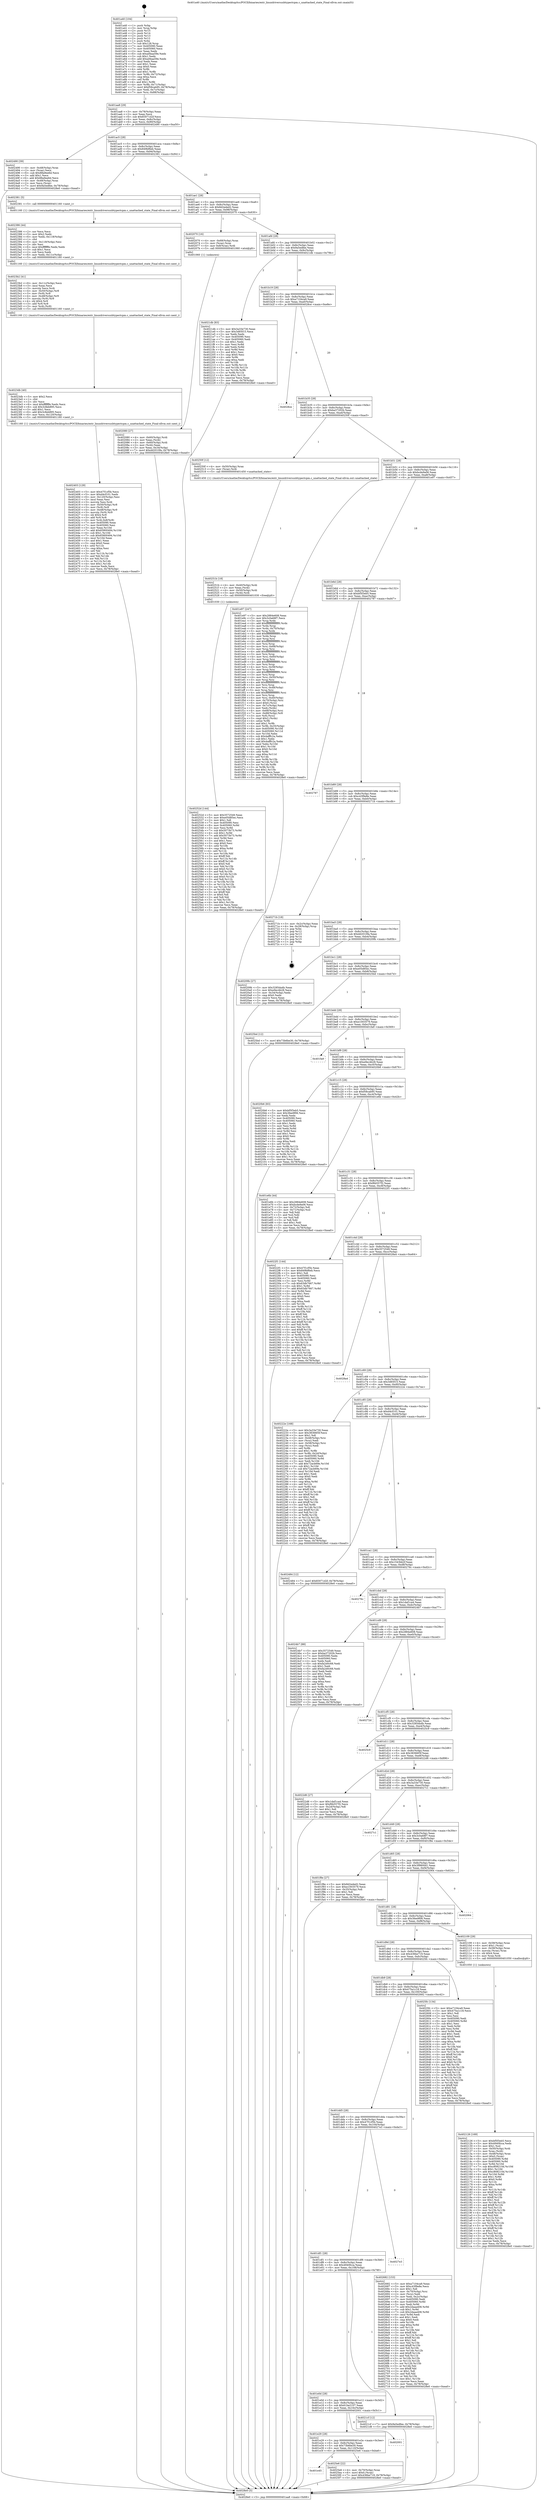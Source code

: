 digraph "0x401a40" {
  label = "0x401a40 (/mnt/c/Users/mathe/Desktop/tcc/POCII/binaries/extr_linuxdriversusbtypectcpm.c_unattached_state_Final-ollvm.out::main(0))"
  labelloc = "t"
  node[shape=record]

  Entry [label="",width=0.3,height=0.3,shape=circle,fillcolor=black,style=filled]
  "0x401aa8" [label="{
     0x401aa8 [29]\l
     | [instrs]\l
     &nbsp;&nbsp;0x401aa8 \<+3\>: mov -0x78(%rbp),%eax\l
     &nbsp;&nbsp;0x401aab \<+2\>: mov %eax,%ecx\l
     &nbsp;&nbsp;0x401aad \<+6\>: sub $0x83071d2f,%ecx\l
     &nbsp;&nbsp;0x401ab3 \<+6\>: mov %eax,-0x8c(%rbp)\l
     &nbsp;&nbsp;0x401ab9 \<+6\>: mov %ecx,-0x90(%rbp)\l
     &nbsp;&nbsp;0x401abf \<+6\>: je 0000000000402490 \<main+0xa50\>\l
  }"]
  "0x402490" [label="{
     0x402490 [39]\l
     | [instrs]\l
     &nbsp;&nbsp;0x402490 \<+4\>: mov -0x48(%rbp),%rax\l
     &nbsp;&nbsp;0x402494 \<+2\>: mov (%rax),%ecx\l
     &nbsp;&nbsp;0x402496 \<+6\>: sub $0x88a9ee6d,%ecx\l
     &nbsp;&nbsp;0x40249c \<+3\>: add $0x1,%ecx\l
     &nbsp;&nbsp;0x40249f \<+6\>: add $0x88a9ee6d,%ecx\l
     &nbsp;&nbsp;0x4024a5 \<+4\>: mov -0x48(%rbp),%rax\l
     &nbsp;&nbsp;0x4024a9 \<+2\>: mov %ecx,(%rax)\l
     &nbsp;&nbsp;0x4024ab \<+7\>: movl $0x9a5edfee,-0x78(%rbp)\l
     &nbsp;&nbsp;0x4024b2 \<+5\>: jmp 00000000004028e0 \<main+0xea0\>\l
  }"]
  "0x401ac5" [label="{
     0x401ac5 [28]\l
     | [instrs]\l
     &nbsp;&nbsp;0x401ac5 \<+5\>: jmp 0000000000401aca \<main+0x8a\>\l
     &nbsp;&nbsp;0x401aca \<+6\>: mov -0x8c(%rbp),%eax\l
     &nbsp;&nbsp;0x401ad0 \<+5\>: sub $0x849bf6eb,%eax\l
     &nbsp;&nbsp;0x401ad5 \<+6\>: mov %eax,-0x94(%rbp)\l
     &nbsp;&nbsp;0x401adb \<+6\>: je 0000000000402381 \<main+0x941\>\l
  }"]
  Exit [label="",width=0.3,height=0.3,shape=circle,fillcolor=black,style=filled,peripheries=2]
  "0x402381" [label="{
     0x402381 [5]\l
     | [instrs]\l
     &nbsp;&nbsp;0x402381 \<+5\>: call 0000000000401160 \<next_i\>\l
     | [calls]\l
     &nbsp;&nbsp;0x401160 \{1\} (/mnt/c/Users/mathe/Desktop/tcc/POCII/binaries/extr_linuxdriversusbtypectcpm.c_unattached_state_Final-ollvm.out::next_i)\l
  }"]
  "0x401ae1" [label="{
     0x401ae1 [28]\l
     | [instrs]\l
     &nbsp;&nbsp;0x401ae1 \<+5\>: jmp 0000000000401ae6 \<main+0xa6\>\l
     &nbsp;&nbsp;0x401ae6 \<+6\>: mov -0x8c(%rbp),%eax\l
     &nbsp;&nbsp;0x401aec \<+5\>: sub $0x8d2eded2,%eax\l
     &nbsp;&nbsp;0x401af1 \<+6\>: mov %eax,-0x98(%rbp)\l
     &nbsp;&nbsp;0x401af7 \<+6\>: je 0000000000402070 \<main+0x630\>\l
  }"]
  "0x401e45" [label="{
     0x401e45\l
  }", style=dashed]
  "0x402070" [label="{
     0x402070 [16]\l
     | [instrs]\l
     &nbsp;&nbsp;0x402070 \<+4\>: mov -0x68(%rbp),%rax\l
     &nbsp;&nbsp;0x402074 \<+3\>: mov (%rax),%rax\l
     &nbsp;&nbsp;0x402077 \<+4\>: mov 0x8(%rax),%rdi\l
     &nbsp;&nbsp;0x40207b \<+5\>: call 0000000000401060 \<atoi@plt\>\l
     | [calls]\l
     &nbsp;&nbsp;0x401060 \{1\} (unknown)\l
  }"]
  "0x401afd" [label="{
     0x401afd [28]\l
     | [instrs]\l
     &nbsp;&nbsp;0x401afd \<+5\>: jmp 0000000000401b02 \<main+0xc2\>\l
     &nbsp;&nbsp;0x401b02 \<+6\>: mov -0x8c(%rbp),%eax\l
     &nbsp;&nbsp;0x401b08 \<+5\>: sub $0x9a5edfee,%eax\l
     &nbsp;&nbsp;0x401b0d \<+6\>: mov %eax,-0x9c(%rbp)\l
     &nbsp;&nbsp;0x401b13 \<+6\>: je 00000000004021db \<main+0x79b\>\l
  }"]
  "0x4025e6" [label="{
     0x4025e6 [22]\l
     | [instrs]\l
     &nbsp;&nbsp;0x4025e6 \<+4\>: mov -0x70(%rbp),%rax\l
     &nbsp;&nbsp;0x4025ea \<+6\>: movl $0x0,(%rax)\l
     &nbsp;&nbsp;0x4025f0 \<+7\>: movl $0x436be719,-0x78(%rbp)\l
     &nbsp;&nbsp;0x4025f7 \<+5\>: jmp 00000000004028e0 \<main+0xea0\>\l
  }"]
  "0x4021db" [label="{
     0x4021db [83]\l
     | [instrs]\l
     &nbsp;&nbsp;0x4021db \<+5\>: mov $0x3a33e730,%eax\l
     &nbsp;&nbsp;0x4021e0 \<+5\>: mov $0x3d65f15,%ecx\l
     &nbsp;&nbsp;0x4021e5 \<+2\>: xor %edx,%edx\l
     &nbsp;&nbsp;0x4021e7 \<+7\>: mov 0x405090,%esi\l
     &nbsp;&nbsp;0x4021ee \<+7\>: mov 0x405060,%edi\l
     &nbsp;&nbsp;0x4021f5 \<+3\>: sub $0x1,%edx\l
     &nbsp;&nbsp;0x4021f8 \<+3\>: mov %esi,%r8d\l
     &nbsp;&nbsp;0x4021fb \<+3\>: add %edx,%r8d\l
     &nbsp;&nbsp;0x4021fe \<+4\>: imul %r8d,%esi\l
     &nbsp;&nbsp;0x402202 \<+3\>: and $0x1,%esi\l
     &nbsp;&nbsp;0x402205 \<+3\>: cmp $0x0,%esi\l
     &nbsp;&nbsp;0x402208 \<+4\>: sete %r9b\l
     &nbsp;&nbsp;0x40220c \<+3\>: cmp $0xa,%edi\l
     &nbsp;&nbsp;0x40220f \<+4\>: setl %r10b\l
     &nbsp;&nbsp;0x402213 \<+3\>: mov %r9b,%r11b\l
     &nbsp;&nbsp;0x402216 \<+3\>: and %r10b,%r11b\l
     &nbsp;&nbsp;0x402219 \<+3\>: xor %r10b,%r9b\l
     &nbsp;&nbsp;0x40221c \<+3\>: or %r9b,%r11b\l
     &nbsp;&nbsp;0x40221f \<+4\>: test $0x1,%r11b\l
     &nbsp;&nbsp;0x402223 \<+3\>: cmovne %ecx,%eax\l
     &nbsp;&nbsp;0x402226 \<+3\>: mov %eax,-0x78(%rbp)\l
     &nbsp;&nbsp;0x402229 \<+5\>: jmp 00000000004028e0 \<main+0xea0\>\l
  }"]
  "0x401b19" [label="{
     0x401b19 [28]\l
     | [instrs]\l
     &nbsp;&nbsp;0x401b19 \<+5\>: jmp 0000000000401b1e \<main+0xde\>\l
     &nbsp;&nbsp;0x401b1e \<+6\>: mov -0x8c(%rbp),%eax\l
     &nbsp;&nbsp;0x401b24 \<+5\>: sub $0xa7104ca9,%eax\l
     &nbsp;&nbsp;0x401b29 \<+6\>: mov %eax,-0xa0(%rbp)\l
     &nbsp;&nbsp;0x401b2f \<+6\>: je 00000000004028ce \<main+0xe8e\>\l
  }"]
  "0x401e29" [label="{
     0x401e29 [28]\l
     | [instrs]\l
     &nbsp;&nbsp;0x401e29 \<+5\>: jmp 0000000000401e2e \<main+0x3ee\>\l
     &nbsp;&nbsp;0x401e2e \<+6\>: mov -0x8c(%rbp),%eax\l
     &nbsp;&nbsp;0x401e34 \<+5\>: sub $0x73b6be30,%eax\l
     &nbsp;&nbsp;0x401e39 \<+6\>: mov %eax,-0x110(%rbp)\l
     &nbsp;&nbsp;0x401e3f \<+6\>: je 00000000004025e6 \<main+0xba6\>\l
  }"]
  "0x4028ce" [label="{
     0x4028ce\l
  }", style=dashed]
  "0x401b35" [label="{
     0x401b35 [28]\l
     | [instrs]\l
     &nbsp;&nbsp;0x401b35 \<+5\>: jmp 0000000000401b3a \<main+0xfa\>\l
     &nbsp;&nbsp;0x401b3a \<+6\>: mov -0x8c(%rbp),%eax\l
     &nbsp;&nbsp;0x401b40 \<+5\>: sub $0xba37202b,%eax\l
     &nbsp;&nbsp;0x401b45 \<+6\>: mov %eax,-0xa4(%rbp)\l
     &nbsp;&nbsp;0x401b4b \<+6\>: je 000000000040250f \<main+0xacf\>\l
  }"]
  "0x402001" [label="{
     0x402001\l
  }", style=dashed]
  "0x40250f" [label="{
     0x40250f [12]\l
     | [instrs]\l
     &nbsp;&nbsp;0x40250f \<+4\>: mov -0x50(%rbp),%rax\l
     &nbsp;&nbsp;0x402513 \<+3\>: mov (%rax),%rdi\l
     &nbsp;&nbsp;0x402516 \<+5\>: call 0000000000401450 \<unattached_state\>\l
     | [calls]\l
     &nbsp;&nbsp;0x401450 \{1\} (/mnt/c/Users/mathe/Desktop/tcc/POCII/binaries/extr_linuxdriversusbtypectcpm.c_unattached_state_Final-ollvm.out::unattached_state)\l
  }"]
  "0x401b51" [label="{
     0x401b51 [28]\l
     | [instrs]\l
     &nbsp;&nbsp;0x401b51 \<+5\>: jmp 0000000000401b56 \<main+0x116\>\l
     &nbsp;&nbsp;0x401b56 \<+6\>: mov -0x8c(%rbp),%eax\l
     &nbsp;&nbsp;0x401b5c \<+5\>: sub $0xbcde9a06,%eax\l
     &nbsp;&nbsp;0x401b61 \<+6\>: mov %eax,-0xa8(%rbp)\l
     &nbsp;&nbsp;0x401b67 \<+6\>: je 0000000000401e97 \<main+0x457\>\l
  }"]
  "0x40252d" [label="{
     0x40252d [144]\l
     | [instrs]\l
     &nbsp;&nbsp;0x40252d \<+5\>: mov $0x3572549,%eax\l
     &nbsp;&nbsp;0x402532 \<+5\>: mov $0xe05d85ec,%ecx\l
     &nbsp;&nbsp;0x402537 \<+2\>: mov $0x1,%dl\l
     &nbsp;&nbsp;0x402539 \<+7\>: mov 0x405090,%esi\l
     &nbsp;&nbsp;0x402540 \<+8\>: mov 0x405060,%r8d\l
     &nbsp;&nbsp;0x402548 \<+3\>: mov %esi,%r9d\l
     &nbsp;&nbsp;0x40254b \<+7\>: sub $0x5073b73,%r9d\l
     &nbsp;&nbsp;0x402552 \<+4\>: sub $0x1,%r9d\l
     &nbsp;&nbsp;0x402556 \<+7\>: add $0x5073b73,%r9d\l
     &nbsp;&nbsp;0x40255d \<+4\>: imul %r9d,%esi\l
     &nbsp;&nbsp;0x402561 \<+3\>: and $0x1,%esi\l
     &nbsp;&nbsp;0x402564 \<+3\>: cmp $0x0,%esi\l
     &nbsp;&nbsp;0x402567 \<+4\>: sete %r10b\l
     &nbsp;&nbsp;0x40256b \<+4\>: cmp $0xa,%r8d\l
     &nbsp;&nbsp;0x40256f \<+4\>: setl %r11b\l
     &nbsp;&nbsp;0x402573 \<+3\>: mov %r10b,%bl\l
     &nbsp;&nbsp;0x402576 \<+3\>: xor $0xff,%bl\l
     &nbsp;&nbsp;0x402579 \<+3\>: mov %r11b,%r14b\l
     &nbsp;&nbsp;0x40257c \<+4\>: xor $0xff,%r14b\l
     &nbsp;&nbsp;0x402580 \<+3\>: xor $0x0,%dl\l
     &nbsp;&nbsp;0x402583 \<+3\>: mov %bl,%r15b\l
     &nbsp;&nbsp;0x402586 \<+4\>: and $0x0,%r15b\l
     &nbsp;&nbsp;0x40258a \<+3\>: and %dl,%r10b\l
     &nbsp;&nbsp;0x40258d \<+3\>: mov %r14b,%r12b\l
     &nbsp;&nbsp;0x402590 \<+4\>: and $0x0,%r12b\l
     &nbsp;&nbsp;0x402594 \<+3\>: and %dl,%r11b\l
     &nbsp;&nbsp;0x402597 \<+3\>: or %r10b,%r15b\l
     &nbsp;&nbsp;0x40259a \<+3\>: or %r11b,%r12b\l
     &nbsp;&nbsp;0x40259d \<+3\>: xor %r12b,%r15b\l
     &nbsp;&nbsp;0x4025a0 \<+3\>: or %r14b,%bl\l
     &nbsp;&nbsp;0x4025a3 \<+3\>: xor $0xff,%bl\l
     &nbsp;&nbsp;0x4025a6 \<+3\>: or $0x0,%dl\l
     &nbsp;&nbsp;0x4025a9 \<+2\>: and %dl,%bl\l
     &nbsp;&nbsp;0x4025ab \<+3\>: or %bl,%r15b\l
     &nbsp;&nbsp;0x4025ae \<+4\>: test $0x1,%r15b\l
     &nbsp;&nbsp;0x4025b2 \<+3\>: cmovne %ecx,%eax\l
     &nbsp;&nbsp;0x4025b5 \<+3\>: mov %eax,-0x78(%rbp)\l
     &nbsp;&nbsp;0x4025b8 \<+5\>: jmp 00000000004028e0 \<main+0xea0\>\l
  }"]
  "0x401e97" [label="{
     0x401e97 [247]\l
     | [instrs]\l
     &nbsp;&nbsp;0x401e97 \<+5\>: mov $0x2884e608,%eax\l
     &nbsp;&nbsp;0x401e9c \<+5\>: mov $0x3c0a68f7,%ecx\l
     &nbsp;&nbsp;0x401ea1 \<+3\>: mov %rsp,%rdx\l
     &nbsp;&nbsp;0x401ea4 \<+4\>: add $0xfffffffffffffff0,%rdx\l
     &nbsp;&nbsp;0x401ea8 \<+3\>: mov %rdx,%rsp\l
     &nbsp;&nbsp;0x401eab \<+4\>: mov %rdx,-0x70(%rbp)\l
     &nbsp;&nbsp;0x401eaf \<+3\>: mov %rsp,%rdx\l
     &nbsp;&nbsp;0x401eb2 \<+4\>: add $0xfffffffffffffff0,%rdx\l
     &nbsp;&nbsp;0x401eb6 \<+3\>: mov %rdx,%rsp\l
     &nbsp;&nbsp;0x401eb9 \<+3\>: mov %rsp,%rsi\l
     &nbsp;&nbsp;0x401ebc \<+4\>: add $0xfffffffffffffff0,%rsi\l
     &nbsp;&nbsp;0x401ec0 \<+3\>: mov %rsi,%rsp\l
     &nbsp;&nbsp;0x401ec3 \<+4\>: mov %rsi,-0x68(%rbp)\l
     &nbsp;&nbsp;0x401ec7 \<+3\>: mov %rsp,%rsi\l
     &nbsp;&nbsp;0x401eca \<+4\>: add $0xfffffffffffffff0,%rsi\l
     &nbsp;&nbsp;0x401ece \<+3\>: mov %rsi,%rsp\l
     &nbsp;&nbsp;0x401ed1 \<+4\>: mov %rsi,-0x60(%rbp)\l
     &nbsp;&nbsp;0x401ed5 \<+3\>: mov %rsp,%rsi\l
     &nbsp;&nbsp;0x401ed8 \<+4\>: add $0xfffffffffffffff0,%rsi\l
     &nbsp;&nbsp;0x401edc \<+3\>: mov %rsi,%rsp\l
     &nbsp;&nbsp;0x401edf \<+4\>: mov %rsi,-0x58(%rbp)\l
     &nbsp;&nbsp;0x401ee3 \<+3\>: mov %rsp,%rsi\l
     &nbsp;&nbsp;0x401ee6 \<+4\>: add $0xfffffffffffffff0,%rsi\l
     &nbsp;&nbsp;0x401eea \<+3\>: mov %rsi,%rsp\l
     &nbsp;&nbsp;0x401eed \<+4\>: mov %rsi,-0x50(%rbp)\l
     &nbsp;&nbsp;0x401ef1 \<+3\>: mov %rsp,%rsi\l
     &nbsp;&nbsp;0x401ef4 \<+4\>: add $0xfffffffffffffff0,%rsi\l
     &nbsp;&nbsp;0x401ef8 \<+3\>: mov %rsi,%rsp\l
     &nbsp;&nbsp;0x401efb \<+4\>: mov %rsi,-0x48(%rbp)\l
     &nbsp;&nbsp;0x401eff \<+3\>: mov %rsp,%rsi\l
     &nbsp;&nbsp;0x401f02 \<+4\>: add $0xfffffffffffffff0,%rsi\l
     &nbsp;&nbsp;0x401f06 \<+3\>: mov %rsi,%rsp\l
     &nbsp;&nbsp;0x401f09 \<+4\>: mov %rsi,-0x40(%rbp)\l
     &nbsp;&nbsp;0x401f0d \<+4\>: mov -0x70(%rbp),%rsi\l
     &nbsp;&nbsp;0x401f11 \<+6\>: movl $0x0,(%rsi)\l
     &nbsp;&nbsp;0x401f17 \<+3\>: mov -0x7c(%rbp),%edi\l
     &nbsp;&nbsp;0x401f1a \<+2\>: mov %edi,(%rdx)\l
     &nbsp;&nbsp;0x401f1c \<+4\>: mov -0x68(%rbp),%rsi\l
     &nbsp;&nbsp;0x401f20 \<+7\>: mov -0x88(%rbp),%r8\l
     &nbsp;&nbsp;0x401f27 \<+3\>: mov %r8,(%rsi)\l
     &nbsp;&nbsp;0x401f2a \<+3\>: cmpl $0x2,(%rdx)\l
     &nbsp;&nbsp;0x401f2d \<+4\>: setne %r9b\l
     &nbsp;&nbsp;0x401f31 \<+4\>: and $0x1,%r9b\l
     &nbsp;&nbsp;0x401f35 \<+4\>: mov %r9b,-0x35(%rbp)\l
     &nbsp;&nbsp;0x401f39 \<+8\>: mov 0x405090,%r10d\l
     &nbsp;&nbsp;0x401f41 \<+8\>: mov 0x405060,%r11d\l
     &nbsp;&nbsp;0x401f49 \<+3\>: mov %r10d,%ebx\l
     &nbsp;&nbsp;0x401f4c \<+6\>: sub $0x4afffc2a,%ebx\l
     &nbsp;&nbsp;0x401f52 \<+3\>: sub $0x1,%ebx\l
     &nbsp;&nbsp;0x401f55 \<+6\>: add $0x4afffc2a,%ebx\l
     &nbsp;&nbsp;0x401f5b \<+4\>: imul %ebx,%r10d\l
     &nbsp;&nbsp;0x401f5f \<+4\>: and $0x1,%r10d\l
     &nbsp;&nbsp;0x401f63 \<+4\>: cmp $0x0,%r10d\l
     &nbsp;&nbsp;0x401f67 \<+4\>: sete %r9b\l
     &nbsp;&nbsp;0x401f6b \<+4\>: cmp $0xa,%r11d\l
     &nbsp;&nbsp;0x401f6f \<+4\>: setl %r14b\l
     &nbsp;&nbsp;0x401f73 \<+3\>: mov %r9b,%r15b\l
     &nbsp;&nbsp;0x401f76 \<+3\>: and %r14b,%r15b\l
     &nbsp;&nbsp;0x401f79 \<+3\>: xor %r14b,%r9b\l
     &nbsp;&nbsp;0x401f7c \<+3\>: or %r9b,%r15b\l
     &nbsp;&nbsp;0x401f7f \<+4\>: test $0x1,%r15b\l
     &nbsp;&nbsp;0x401f83 \<+3\>: cmovne %ecx,%eax\l
     &nbsp;&nbsp;0x401f86 \<+3\>: mov %eax,-0x78(%rbp)\l
     &nbsp;&nbsp;0x401f89 \<+5\>: jmp 00000000004028e0 \<main+0xea0\>\l
  }"]
  "0x401b6d" [label="{
     0x401b6d [28]\l
     | [instrs]\l
     &nbsp;&nbsp;0x401b6d \<+5\>: jmp 0000000000401b72 \<main+0x132\>\l
     &nbsp;&nbsp;0x401b72 \<+6\>: mov -0x8c(%rbp),%eax\l
     &nbsp;&nbsp;0x401b78 \<+5\>: sub $0xbf5f3eb5,%eax\l
     &nbsp;&nbsp;0x401b7d \<+6\>: mov %eax,-0xac(%rbp)\l
     &nbsp;&nbsp;0x401b83 \<+6\>: je 0000000000402787 \<main+0xd47\>\l
  }"]
  "0x40251b" [label="{
     0x40251b [18]\l
     | [instrs]\l
     &nbsp;&nbsp;0x40251b \<+4\>: mov -0x40(%rbp),%rdi\l
     &nbsp;&nbsp;0x40251f \<+2\>: mov %eax,(%rdi)\l
     &nbsp;&nbsp;0x402521 \<+4\>: mov -0x50(%rbp),%rdi\l
     &nbsp;&nbsp;0x402525 \<+3\>: mov (%rdi),%rdi\l
     &nbsp;&nbsp;0x402528 \<+5\>: call 0000000000401030 \<free@plt\>\l
     | [calls]\l
     &nbsp;&nbsp;0x401030 \{1\} (unknown)\l
  }"]
  "0x402787" [label="{
     0x402787\l
  }", style=dashed]
  "0x401b89" [label="{
     0x401b89 [28]\l
     | [instrs]\l
     &nbsp;&nbsp;0x401b89 \<+5\>: jmp 0000000000401b8e \<main+0x14e\>\l
     &nbsp;&nbsp;0x401b8e \<+6\>: mov -0x8c(%rbp),%eax\l
     &nbsp;&nbsp;0x401b94 \<+5\>: sub $0xc43f9e8e,%eax\l
     &nbsp;&nbsp;0x401b99 \<+6\>: mov %eax,-0xb0(%rbp)\l
     &nbsp;&nbsp;0x401b9f \<+6\>: je 000000000040271b \<main+0xcdb\>\l
  }"]
  "0x402403" [label="{
     0x402403 [129]\l
     | [instrs]\l
     &nbsp;&nbsp;0x402403 \<+5\>: mov $0x47f1cf5b,%ecx\l
     &nbsp;&nbsp;0x402408 \<+5\>: mov $0xd4cf101,%edx\l
     &nbsp;&nbsp;0x40240d \<+6\>: mov -0x120(%rbp),%esi\l
     &nbsp;&nbsp;0x402413 \<+3\>: imul %eax,%esi\l
     &nbsp;&nbsp;0x402416 \<+3\>: movslq %esi,%rdi\l
     &nbsp;&nbsp;0x402419 \<+4\>: mov -0x50(%rbp),%r8\l
     &nbsp;&nbsp;0x40241d \<+3\>: mov (%r8),%r8\l
     &nbsp;&nbsp;0x402420 \<+4\>: mov -0x48(%rbp),%r9\l
     &nbsp;&nbsp;0x402424 \<+3\>: movslq (%r9),%r9\l
     &nbsp;&nbsp;0x402427 \<+4\>: shl $0x4,%r9\l
     &nbsp;&nbsp;0x40242b \<+3\>: add %r9,%r8\l
     &nbsp;&nbsp;0x40242e \<+4\>: mov %rdi,0x8(%r8)\l
     &nbsp;&nbsp;0x402432 \<+7\>: mov 0x405090,%eax\l
     &nbsp;&nbsp;0x402439 \<+7\>: mov 0x405060,%esi\l
     &nbsp;&nbsp;0x402440 \<+3\>: mov %eax,%r10d\l
     &nbsp;&nbsp;0x402443 \<+7\>: add $0x65800494,%r10d\l
     &nbsp;&nbsp;0x40244a \<+4\>: sub $0x1,%r10d\l
     &nbsp;&nbsp;0x40244e \<+7\>: sub $0x65800494,%r10d\l
     &nbsp;&nbsp;0x402455 \<+4\>: imul %r10d,%eax\l
     &nbsp;&nbsp;0x402459 \<+3\>: and $0x1,%eax\l
     &nbsp;&nbsp;0x40245c \<+3\>: cmp $0x0,%eax\l
     &nbsp;&nbsp;0x40245f \<+4\>: sete %r11b\l
     &nbsp;&nbsp;0x402463 \<+3\>: cmp $0xa,%esi\l
     &nbsp;&nbsp;0x402466 \<+3\>: setl %bl\l
     &nbsp;&nbsp;0x402469 \<+3\>: mov %r11b,%r14b\l
     &nbsp;&nbsp;0x40246c \<+3\>: and %bl,%r14b\l
     &nbsp;&nbsp;0x40246f \<+3\>: xor %bl,%r11b\l
     &nbsp;&nbsp;0x402472 \<+3\>: or %r11b,%r14b\l
     &nbsp;&nbsp;0x402475 \<+4\>: test $0x1,%r14b\l
     &nbsp;&nbsp;0x402479 \<+3\>: cmovne %edx,%ecx\l
     &nbsp;&nbsp;0x40247c \<+3\>: mov %ecx,-0x78(%rbp)\l
     &nbsp;&nbsp;0x40247f \<+5\>: jmp 00000000004028e0 \<main+0xea0\>\l
  }"]
  "0x40271b" [label="{
     0x40271b [18]\l
     | [instrs]\l
     &nbsp;&nbsp;0x40271b \<+3\>: mov -0x2c(%rbp),%eax\l
     &nbsp;&nbsp;0x40271e \<+4\>: lea -0x28(%rbp),%rsp\l
     &nbsp;&nbsp;0x402722 \<+1\>: pop %rbx\l
     &nbsp;&nbsp;0x402723 \<+2\>: pop %r12\l
     &nbsp;&nbsp;0x402725 \<+2\>: pop %r13\l
     &nbsp;&nbsp;0x402727 \<+2\>: pop %r14\l
     &nbsp;&nbsp;0x402729 \<+2\>: pop %r15\l
     &nbsp;&nbsp;0x40272b \<+1\>: pop %rbp\l
     &nbsp;&nbsp;0x40272c \<+1\>: ret\l
  }"]
  "0x401ba5" [label="{
     0x401ba5 [28]\l
     | [instrs]\l
     &nbsp;&nbsp;0x401ba5 \<+5\>: jmp 0000000000401baa \<main+0x16a\>\l
     &nbsp;&nbsp;0x401baa \<+6\>: mov -0x8c(%rbp),%eax\l
     &nbsp;&nbsp;0x401bb0 \<+5\>: sub $0xdd2010fa,%eax\l
     &nbsp;&nbsp;0x401bb5 \<+6\>: mov %eax,-0xb4(%rbp)\l
     &nbsp;&nbsp;0x401bbb \<+6\>: je 000000000040209b \<main+0x65b\>\l
  }"]
  "0x4023db" [label="{
     0x4023db [40]\l
     | [instrs]\l
     &nbsp;&nbsp;0x4023db \<+5\>: mov $0x2,%ecx\l
     &nbsp;&nbsp;0x4023e0 \<+1\>: cltd\l
     &nbsp;&nbsp;0x4023e1 \<+2\>: idiv %ecx\l
     &nbsp;&nbsp;0x4023e3 \<+6\>: imul $0xfffffffe,%edx,%ecx\l
     &nbsp;&nbsp;0x4023e9 \<+6\>: sub $0x3c8eb895,%ecx\l
     &nbsp;&nbsp;0x4023ef \<+3\>: add $0x1,%ecx\l
     &nbsp;&nbsp;0x4023f2 \<+6\>: add $0x3c8eb895,%ecx\l
     &nbsp;&nbsp;0x4023f8 \<+6\>: mov %ecx,-0x120(%rbp)\l
     &nbsp;&nbsp;0x4023fe \<+5\>: call 0000000000401160 \<next_i\>\l
     | [calls]\l
     &nbsp;&nbsp;0x401160 \{1\} (/mnt/c/Users/mathe/Desktop/tcc/POCII/binaries/extr_linuxdriversusbtypectcpm.c_unattached_state_Final-ollvm.out::next_i)\l
  }"]
  "0x40209b" [label="{
     0x40209b [27]\l
     | [instrs]\l
     &nbsp;&nbsp;0x40209b \<+5\>: mov $0x3285da4b,%eax\l
     &nbsp;&nbsp;0x4020a0 \<+5\>: mov $0xe9ec4b28,%ecx\l
     &nbsp;&nbsp;0x4020a5 \<+3\>: mov -0x34(%rbp),%edx\l
     &nbsp;&nbsp;0x4020a8 \<+3\>: cmp $0x0,%edx\l
     &nbsp;&nbsp;0x4020ab \<+3\>: cmove %ecx,%eax\l
     &nbsp;&nbsp;0x4020ae \<+3\>: mov %eax,-0x78(%rbp)\l
     &nbsp;&nbsp;0x4020b1 \<+5\>: jmp 00000000004028e0 \<main+0xea0\>\l
  }"]
  "0x401bc1" [label="{
     0x401bc1 [28]\l
     | [instrs]\l
     &nbsp;&nbsp;0x401bc1 \<+5\>: jmp 0000000000401bc6 \<main+0x186\>\l
     &nbsp;&nbsp;0x401bc6 \<+6\>: mov -0x8c(%rbp),%eax\l
     &nbsp;&nbsp;0x401bcc \<+5\>: sub $0xe05d85ec,%eax\l
     &nbsp;&nbsp;0x401bd1 \<+6\>: mov %eax,-0xb8(%rbp)\l
     &nbsp;&nbsp;0x401bd7 \<+6\>: je 00000000004025bd \<main+0xb7d\>\l
  }"]
  "0x4023b2" [label="{
     0x4023b2 [41]\l
     | [instrs]\l
     &nbsp;&nbsp;0x4023b2 \<+6\>: mov -0x11c(%rbp),%ecx\l
     &nbsp;&nbsp;0x4023b8 \<+3\>: imul %eax,%ecx\l
     &nbsp;&nbsp;0x4023bb \<+3\>: movslq %ecx,%rdi\l
     &nbsp;&nbsp;0x4023be \<+4\>: mov -0x50(%rbp),%r8\l
     &nbsp;&nbsp;0x4023c2 \<+3\>: mov (%r8),%r8\l
     &nbsp;&nbsp;0x4023c5 \<+4\>: mov -0x48(%rbp),%r9\l
     &nbsp;&nbsp;0x4023c9 \<+3\>: movslq (%r9),%r9\l
     &nbsp;&nbsp;0x4023cc \<+4\>: shl $0x4,%r9\l
     &nbsp;&nbsp;0x4023d0 \<+3\>: add %r9,%r8\l
     &nbsp;&nbsp;0x4023d3 \<+3\>: mov %rdi,(%r8)\l
     &nbsp;&nbsp;0x4023d6 \<+5\>: call 0000000000401160 \<next_i\>\l
     | [calls]\l
     &nbsp;&nbsp;0x401160 \{1\} (/mnt/c/Users/mathe/Desktop/tcc/POCII/binaries/extr_linuxdriversusbtypectcpm.c_unattached_state_Final-ollvm.out::next_i)\l
  }"]
  "0x4025bd" [label="{
     0x4025bd [12]\l
     | [instrs]\l
     &nbsp;&nbsp;0x4025bd \<+7\>: movl $0x73b6be30,-0x78(%rbp)\l
     &nbsp;&nbsp;0x4025c4 \<+5\>: jmp 00000000004028e0 \<main+0xea0\>\l
  }"]
  "0x401bdd" [label="{
     0x401bdd [28]\l
     | [instrs]\l
     &nbsp;&nbsp;0x401bdd \<+5\>: jmp 0000000000401be2 \<main+0x1a2\>\l
     &nbsp;&nbsp;0x401be2 \<+6\>: mov -0x8c(%rbp),%eax\l
     &nbsp;&nbsp;0x401be8 \<+5\>: sub $0xe1003579,%eax\l
     &nbsp;&nbsp;0x401bed \<+6\>: mov %eax,-0xbc(%rbp)\l
     &nbsp;&nbsp;0x401bf3 \<+6\>: je 0000000000401fa9 \<main+0x569\>\l
  }"]
  "0x402386" [label="{
     0x402386 [44]\l
     | [instrs]\l
     &nbsp;&nbsp;0x402386 \<+2\>: xor %ecx,%ecx\l
     &nbsp;&nbsp;0x402388 \<+5\>: mov $0x2,%edx\l
     &nbsp;&nbsp;0x40238d \<+6\>: mov %edx,-0x118(%rbp)\l
     &nbsp;&nbsp;0x402393 \<+1\>: cltd\l
     &nbsp;&nbsp;0x402394 \<+6\>: mov -0x118(%rbp),%esi\l
     &nbsp;&nbsp;0x40239a \<+2\>: idiv %esi\l
     &nbsp;&nbsp;0x40239c \<+6\>: imul $0xfffffffe,%edx,%edx\l
     &nbsp;&nbsp;0x4023a2 \<+3\>: sub $0x1,%ecx\l
     &nbsp;&nbsp;0x4023a5 \<+2\>: sub %ecx,%edx\l
     &nbsp;&nbsp;0x4023a7 \<+6\>: mov %edx,-0x11c(%rbp)\l
     &nbsp;&nbsp;0x4023ad \<+5\>: call 0000000000401160 \<next_i\>\l
     | [calls]\l
     &nbsp;&nbsp;0x401160 \{1\} (/mnt/c/Users/mathe/Desktop/tcc/POCII/binaries/extr_linuxdriversusbtypectcpm.c_unattached_state_Final-ollvm.out::next_i)\l
  }"]
  "0x401fa9" [label="{
     0x401fa9\l
  }", style=dashed]
  "0x401bf9" [label="{
     0x401bf9 [28]\l
     | [instrs]\l
     &nbsp;&nbsp;0x401bf9 \<+5\>: jmp 0000000000401bfe \<main+0x1be\>\l
     &nbsp;&nbsp;0x401bfe \<+6\>: mov -0x8c(%rbp),%eax\l
     &nbsp;&nbsp;0x401c04 \<+5\>: sub $0xe9ec4b28,%eax\l
     &nbsp;&nbsp;0x401c09 \<+6\>: mov %eax,-0xc0(%rbp)\l
     &nbsp;&nbsp;0x401c0f \<+6\>: je 00000000004020b6 \<main+0x676\>\l
  }"]
  "0x401e0d" [label="{
     0x401e0d [28]\l
     | [instrs]\l
     &nbsp;&nbsp;0x401e0d \<+5\>: jmp 0000000000401e12 \<main+0x3d2\>\l
     &nbsp;&nbsp;0x401e12 \<+6\>: mov -0x8c(%rbp),%eax\l
     &nbsp;&nbsp;0x401e18 \<+5\>: sub $0x61be2107,%eax\l
     &nbsp;&nbsp;0x401e1d \<+6\>: mov %eax,-0x10c(%rbp)\l
     &nbsp;&nbsp;0x401e23 \<+6\>: je 0000000000402001 \<main+0x5c1\>\l
  }"]
  "0x4020b6" [label="{
     0x4020b6 [83]\l
     | [instrs]\l
     &nbsp;&nbsp;0x4020b6 \<+5\>: mov $0xbf5f3eb5,%eax\l
     &nbsp;&nbsp;0x4020bb \<+5\>: mov $0x3fee9f06,%ecx\l
     &nbsp;&nbsp;0x4020c0 \<+2\>: xor %edx,%edx\l
     &nbsp;&nbsp;0x4020c2 \<+7\>: mov 0x405090,%esi\l
     &nbsp;&nbsp;0x4020c9 \<+7\>: mov 0x405060,%edi\l
     &nbsp;&nbsp;0x4020d0 \<+3\>: sub $0x1,%edx\l
     &nbsp;&nbsp;0x4020d3 \<+3\>: mov %esi,%r8d\l
     &nbsp;&nbsp;0x4020d6 \<+3\>: add %edx,%r8d\l
     &nbsp;&nbsp;0x4020d9 \<+4\>: imul %r8d,%esi\l
     &nbsp;&nbsp;0x4020dd \<+3\>: and $0x1,%esi\l
     &nbsp;&nbsp;0x4020e0 \<+3\>: cmp $0x0,%esi\l
     &nbsp;&nbsp;0x4020e3 \<+4\>: sete %r9b\l
     &nbsp;&nbsp;0x4020e7 \<+3\>: cmp $0xa,%edi\l
     &nbsp;&nbsp;0x4020ea \<+4\>: setl %r10b\l
     &nbsp;&nbsp;0x4020ee \<+3\>: mov %r9b,%r11b\l
     &nbsp;&nbsp;0x4020f1 \<+3\>: and %r10b,%r11b\l
     &nbsp;&nbsp;0x4020f4 \<+3\>: xor %r10b,%r9b\l
     &nbsp;&nbsp;0x4020f7 \<+3\>: or %r9b,%r11b\l
     &nbsp;&nbsp;0x4020fa \<+4\>: test $0x1,%r11b\l
     &nbsp;&nbsp;0x4020fe \<+3\>: cmovne %ecx,%eax\l
     &nbsp;&nbsp;0x402101 \<+3\>: mov %eax,-0x78(%rbp)\l
     &nbsp;&nbsp;0x402104 \<+5\>: jmp 00000000004028e0 \<main+0xea0\>\l
  }"]
  "0x401c15" [label="{
     0x401c15 [28]\l
     | [instrs]\l
     &nbsp;&nbsp;0x401c15 \<+5\>: jmp 0000000000401c1a \<main+0x1da\>\l
     &nbsp;&nbsp;0x401c1a \<+6\>: mov -0x8c(%rbp),%eax\l
     &nbsp;&nbsp;0x401c20 \<+5\>: sub $0xf58cab95,%eax\l
     &nbsp;&nbsp;0x401c25 \<+6\>: mov %eax,-0xc4(%rbp)\l
     &nbsp;&nbsp;0x401c2b \<+6\>: je 0000000000401e6b \<main+0x42b\>\l
  }"]
  "0x4021cf" [label="{
     0x4021cf [12]\l
     | [instrs]\l
     &nbsp;&nbsp;0x4021cf \<+7\>: movl $0x9a5edfee,-0x78(%rbp)\l
     &nbsp;&nbsp;0x4021d6 \<+5\>: jmp 00000000004028e0 \<main+0xea0\>\l
  }"]
  "0x401e6b" [label="{
     0x401e6b [44]\l
     | [instrs]\l
     &nbsp;&nbsp;0x401e6b \<+5\>: mov $0x2884e608,%eax\l
     &nbsp;&nbsp;0x401e70 \<+5\>: mov $0xbcde9a06,%ecx\l
     &nbsp;&nbsp;0x401e75 \<+3\>: mov -0x72(%rbp),%dl\l
     &nbsp;&nbsp;0x401e78 \<+4\>: mov -0x71(%rbp),%sil\l
     &nbsp;&nbsp;0x401e7c \<+3\>: mov %dl,%dil\l
     &nbsp;&nbsp;0x401e7f \<+3\>: and %sil,%dil\l
     &nbsp;&nbsp;0x401e82 \<+3\>: xor %sil,%dl\l
     &nbsp;&nbsp;0x401e85 \<+3\>: or %dl,%dil\l
     &nbsp;&nbsp;0x401e88 \<+4\>: test $0x1,%dil\l
     &nbsp;&nbsp;0x401e8c \<+3\>: cmovne %ecx,%eax\l
     &nbsp;&nbsp;0x401e8f \<+3\>: mov %eax,-0x78(%rbp)\l
     &nbsp;&nbsp;0x401e92 \<+5\>: jmp 00000000004028e0 \<main+0xea0\>\l
  }"]
  "0x401c31" [label="{
     0x401c31 [28]\l
     | [instrs]\l
     &nbsp;&nbsp;0x401c31 \<+5\>: jmp 0000000000401c36 \<main+0x1f6\>\l
     &nbsp;&nbsp;0x401c36 \<+6\>: mov -0x8c(%rbp),%eax\l
     &nbsp;&nbsp;0x401c3c \<+5\>: sub $0xf6b557f2,%eax\l
     &nbsp;&nbsp;0x401c41 \<+6\>: mov %eax,-0xc8(%rbp)\l
     &nbsp;&nbsp;0x401c47 \<+6\>: je 00000000004022f1 \<main+0x8b1\>\l
  }"]
  "0x4028e0" [label="{
     0x4028e0 [5]\l
     | [instrs]\l
     &nbsp;&nbsp;0x4028e0 \<+5\>: jmp 0000000000401aa8 \<main+0x68\>\l
  }"]
  "0x401a40" [label="{
     0x401a40 [104]\l
     | [instrs]\l
     &nbsp;&nbsp;0x401a40 \<+1\>: push %rbp\l
     &nbsp;&nbsp;0x401a41 \<+3\>: mov %rsp,%rbp\l
     &nbsp;&nbsp;0x401a44 \<+2\>: push %r15\l
     &nbsp;&nbsp;0x401a46 \<+2\>: push %r14\l
     &nbsp;&nbsp;0x401a48 \<+2\>: push %r13\l
     &nbsp;&nbsp;0x401a4a \<+2\>: push %r12\l
     &nbsp;&nbsp;0x401a4c \<+1\>: push %rbx\l
     &nbsp;&nbsp;0x401a4d \<+7\>: sub $0x128,%rsp\l
     &nbsp;&nbsp;0x401a54 \<+7\>: mov 0x405090,%eax\l
     &nbsp;&nbsp;0x401a5b \<+7\>: mov 0x405060,%ecx\l
     &nbsp;&nbsp;0x401a62 \<+2\>: mov %eax,%edx\l
     &nbsp;&nbsp;0x401a64 \<+6\>: sub $0xa0baa59e,%edx\l
     &nbsp;&nbsp;0x401a6a \<+3\>: sub $0x1,%edx\l
     &nbsp;&nbsp;0x401a6d \<+6\>: add $0xa0baa59e,%edx\l
     &nbsp;&nbsp;0x401a73 \<+3\>: imul %edx,%eax\l
     &nbsp;&nbsp;0x401a76 \<+3\>: and $0x1,%eax\l
     &nbsp;&nbsp;0x401a79 \<+3\>: cmp $0x0,%eax\l
     &nbsp;&nbsp;0x401a7c \<+4\>: sete %r8b\l
     &nbsp;&nbsp;0x401a80 \<+4\>: and $0x1,%r8b\l
     &nbsp;&nbsp;0x401a84 \<+4\>: mov %r8b,-0x72(%rbp)\l
     &nbsp;&nbsp;0x401a88 \<+3\>: cmp $0xa,%ecx\l
     &nbsp;&nbsp;0x401a8b \<+4\>: setl %r8b\l
     &nbsp;&nbsp;0x401a8f \<+4\>: and $0x1,%r8b\l
     &nbsp;&nbsp;0x401a93 \<+4\>: mov %r8b,-0x71(%rbp)\l
     &nbsp;&nbsp;0x401a97 \<+7\>: movl $0xf58cab95,-0x78(%rbp)\l
     &nbsp;&nbsp;0x401a9e \<+3\>: mov %edi,-0x7c(%rbp)\l
     &nbsp;&nbsp;0x401aa1 \<+7\>: mov %rsi,-0x88(%rbp)\l
  }"]
  "0x401df1" [label="{
     0x401df1 [28]\l
     | [instrs]\l
     &nbsp;&nbsp;0x401df1 \<+5\>: jmp 0000000000401df6 \<main+0x3b6\>\l
     &nbsp;&nbsp;0x401df6 \<+6\>: mov -0x8c(%rbp),%eax\l
     &nbsp;&nbsp;0x401dfc \<+5\>: sub $0x4940fcca,%eax\l
     &nbsp;&nbsp;0x401e01 \<+6\>: mov %eax,-0x108(%rbp)\l
     &nbsp;&nbsp;0x401e07 \<+6\>: je 00000000004021cf \<main+0x78f\>\l
  }"]
  "0x4027e3" [label="{
     0x4027e3\l
  }", style=dashed]
  "0x4022f1" [label="{
     0x4022f1 [144]\l
     | [instrs]\l
     &nbsp;&nbsp;0x4022f1 \<+5\>: mov $0x47f1cf5b,%eax\l
     &nbsp;&nbsp;0x4022f6 \<+5\>: mov $0x849bf6eb,%ecx\l
     &nbsp;&nbsp;0x4022fb \<+2\>: mov $0x1,%dl\l
     &nbsp;&nbsp;0x4022fd \<+7\>: mov 0x405090,%esi\l
     &nbsp;&nbsp;0x402304 \<+7\>: mov 0x405060,%edi\l
     &nbsp;&nbsp;0x40230b \<+3\>: mov %esi,%r8d\l
     &nbsp;&nbsp;0x40230e \<+7\>: sub $0x63db7667,%r8d\l
     &nbsp;&nbsp;0x402315 \<+4\>: sub $0x1,%r8d\l
     &nbsp;&nbsp;0x402319 \<+7\>: add $0x63db7667,%r8d\l
     &nbsp;&nbsp;0x402320 \<+4\>: imul %r8d,%esi\l
     &nbsp;&nbsp;0x402324 \<+3\>: and $0x1,%esi\l
     &nbsp;&nbsp;0x402327 \<+3\>: cmp $0x0,%esi\l
     &nbsp;&nbsp;0x40232a \<+4\>: sete %r9b\l
     &nbsp;&nbsp;0x40232e \<+3\>: cmp $0xa,%edi\l
     &nbsp;&nbsp;0x402331 \<+4\>: setl %r10b\l
     &nbsp;&nbsp;0x402335 \<+3\>: mov %r9b,%r11b\l
     &nbsp;&nbsp;0x402338 \<+4\>: xor $0xff,%r11b\l
     &nbsp;&nbsp;0x40233c \<+3\>: mov %r10b,%bl\l
     &nbsp;&nbsp;0x40233f \<+3\>: xor $0xff,%bl\l
     &nbsp;&nbsp;0x402342 \<+3\>: xor $0x1,%dl\l
     &nbsp;&nbsp;0x402345 \<+3\>: mov %r11b,%r14b\l
     &nbsp;&nbsp;0x402348 \<+4\>: and $0xff,%r14b\l
     &nbsp;&nbsp;0x40234c \<+3\>: and %dl,%r9b\l
     &nbsp;&nbsp;0x40234f \<+3\>: mov %bl,%r15b\l
     &nbsp;&nbsp;0x402352 \<+4\>: and $0xff,%r15b\l
     &nbsp;&nbsp;0x402356 \<+3\>: and %dl,%r10b\l
     &nbsp;&nbsp;0x402359 \<+3\>: or %r9b,%r14b\l
     &nbsp;&nbsp;0x40235c \<+3\>: or %r10b,%r15b\l
     &nbsp;&nbsp;0x40235f \<+3\>: xor %r15b,%r14b\l
     &nbsp;&nbsp;0x402362 \<+3\>: or %bl,%r11b\l
     &nbsp;&nbsp;0x402365 \<+4\>: xor $0xff,%r11b\l
     &nbsp;&nbsp;0x402369 \<+3\>: or $0x1,%dl\l
     &nbsp;&nbsp;0x40236c \<+3\>: and %dl,%r11b\l
     &nbsp;&nbsp;0x40236f \<+3\>: or %r11b,%r14b\l
     &nbsp;&nbsp;0x402372 \<+4\>: test $0x1,%r14b\l
     &nbsp;&nbsp;0x402376 \<+3\>: cmovne %ecx,%eax\l
     &nbsp;&nbsp;0x402379 \<+3\>: mov %eax,-0x78(%rbp)\l
     &nbsp;&nbsp;0x40237c \<+5\>: jmp 00000000004028e0 \<main+0xea0\>\l
  }"]
  "0x401c4d" [label="{
     0x401c4d [28]\l
     | [instrs]\l
     &nbsp;&nbsp;0x401c4d \<+5\>: jmp 0000000000401c52 \<main+0x212\>\l
     &nbsp;&nbsp;0x401c52 \<+6\>: mov -0x8c(%rbp),%eax\l
     &nbsp;&nbsp;0x401c58 \<+5\>: sub $0x3572549,%eax\l
     &nbsp;&nbsp;0x401c5d \<+6\>: mov %eax,-0xcc(%rbp)\l
     &nbsp;&nbsp;0x401c63 \<+6\>: je 00000000004028a4 \<main+0xe64\>\l
  }"]
  "0x401dd5" [label="{
     0x401dd5 [28]\l
     | [instrs]\l
     &nbsp;&nbsp;0x401dd5 \<+5\>: jmp 0000000000401dda \<main+0x39a\>\l
     &nbsp;&nbsp;0x401dda \<+6\>: mov -0x8c(%rbp),%eax\l
     &nbsp;&nbsp;0x401de0 \<+5\>: sub $0x47f1cf5b,%eax\l
     &nbsp;&nbsp;0x401de5 \<+6\>: mov %eax,-0x104(%rbp)\l
     &nbsp;&nbsp;0x401deb \<+6\>: je 00000000004027e3 \<main+0xda3\>\l
  }"]
  "0x4028a4" [label="{
     0x4028a4\l
  }", style=dashed]
  "0x401c69" [label="{
     0x401c69 [28]\l
     | [instrs]\l
     &nbsp;&nbsp;0x401c69 \<+5\>: jmp 0000000000401c6e \<main+0x22e\>\l
     &nbsp;&nbsp;0x401c6e \<+6\>: mov -0x8c(%rbp),%eax\l
     &nbsp;&nbsp;0x401c74 \<+5\>: sub $0x3d65f15,%eax\l
     &nbsp;&nbsp;0x401c79 \<+6\>: mov %eax,-0xd0(%rbp)\l
     &nbsp;&nbsp;0x401c7f \<+6\>: je 000000000040222e \<main+0x7ee\>\l
  }"]
  "0x402682" [label="{
     0x402682 [153]\l
     | [instrs]\l
     &nbsp;&nbsp;0x402682 \<+5\>: mov $0xa7104ca9,%eax\l
     &nbsp;&nbsp;0x402687 \<+5\>: mov $0xc43f9e8e,%ecx\l
     &nbsp;&nbsp;0x40268c \<+2\>: mov $0x1,%dl\l
     &nbsp;&nbsp;0x40268e \<+4\>: mov -0x70(%rbp),%rsi\l
     &nbsp;&nbsp;0x402692 \<+2\>: mov (%rsi),%edi\l
     &nbsp;&nbsp;0x402694 \<+3\>: mov %edi,-0x2c(%rbp)\l
     &nbsp;&nbsp;0x402697 \<+7\>: mov 0x405090,%edi\l
     &nbsp;&nbsp;0x40269e \<+8\>: mov 0x405060,%r8d\l
     &nbsp;&nbsp;0x4026a6 \<+3\>: mov %edi,%r9d\l
     &nbsp;&nbsp;0x4026a9 \<+7\>: add $0x2daaa408,%r9d\l
     &nbsp;&nbsp;0x4026b0 \<+4\>: sub $0x1,%r9d\l
     &nbsp;&nbsp;0x4026b4 \<+7\>: sub $0x2daaa408,%r9d\l
     &nbsp;&nbsp;0x4026bb \<+4\>: imul %r9d,%edi\l
     &nbsp;&nbsp;0x4026bf \<+3\>: and $0x1,%edi\l
     &nbsp;&nbsp;0x4026c2 \<+3\>: cmp $0x0,%edi\l
     &nbsp;&nbsp;0x4026c5 \<+4\>: sete %r10b\l
     &nbsp;&nbsp;0x4026c9 \<+4\>: cmp $0xa,%r8d\l
     &nbsp;&nbsp;0x4026cd \<+4\>: setl %r11b\l
     &nbsp;&nbsp;0x4026d1 \<+3\>: mov %r10b,%bl\l
     &nbsp;&nbsp;0x4026d4 \<+3\>: xor $0xff,%bl\l
     &nbsp;&nbsp;0x4026d7 \<+3\>: mov %r11b,%r14b\l
     &nbsp;&nbsp;0x4026da \<+4\>: xor $0xff,%r14b\l
     &nbsp;&nbsp;0x4026de \<+3\>: xor $0x1,%dl\l
     &nbsp;&nbsp;0x4026e1 \<+3\>: mov %bl,%r15b\l
     &nbsp;&nbsp;0x4026e4 \<+4\>: and $0xff,%r15b\l
     &nbsp;&nbsp;0x4026e8 \<+3\>: and %dl,%r10b\l
     &nbsp;&nbsp;0x4026eb \<+3\>: mov %r14b,%r12b\l
     &nbsp;&nbsp;0x4026ee \<+4\>: and $0xff,%r12b\l
     &nbsp;&nbsp;0x4026f2 \<+3\>: and %dl,%r11b\l
     &nbsp;&nbsp;0x4026f5 \<+3\>: or %r10b,%r15b\l
     &nbsp;&nbsp;0x4026f8 \<+3\>: or %r11b,%r12b\l
     &nbsp;&nbsp;0x4026fb \<+3\>: xor %r12b,%r15b\l
     &nbsp;&nbsp;0x4026fe \<+3\>: or %r14b,%bl\l
     &nbsp;&nbsp;0x402701 \<+3\>: xor $0xff,%bl\l
     &nbsp;&nbsp;0x402704 \<+3\>: or $0x1,%dl\l
     &nbsp;&nbsp;0x402707 \<+2\>: and %dl,%bl\l
     &nbsp;&nbsp;0x402709 \<+3\>: or %bl,%r15b\l
     &nbsp;&nbsp;0x40270c \<+4\>: test $0x1,%r15b\l
     &nbsp;&nbsp;0x402710 \<+3\>: cmovne %ecx,%eax\l
     &nbsp;&nbsp;0x402713 \<+3\>: mov %eax,-0x78(%rbp)\l
     &nbsp;&nbsp;0x402716 \<+5\>: jmp 00000000004028e0 \<main+0xea0\>\l
  }"]
  "0x40222e" [label="{
     0x40222e [168]\l
     | [instrs]\l
     &nbsp;&nbsp;0x40222e \<+5\>: mov $0x3a33e730,%eax\l
     &nbsp;&nbsp;0x402233 \<+5\>: mov $0x38366f3f,%ecx\l
     &nbsp;&nbsp;0x402238 \<+2\>: mov $0x1,%dl\l
     &nbsp;&nbsp;0x40223a \<+4\>: mov -0x48(%rbp),%rsi\l
     &nbsp;&nbsp;0x40223e \<+2\>: mov (%rsi),%edi\l
     &nbsp;&nbsp;0x402240 \<+4\>: mov -0x58(%rbp),%rsi\l
     &nbsp;&nbsp;0x402244 \<+2\>: cmp (%rsi),%edi\l
     &nbsp;&nbsp;0x402246 \<+4\>: setl %r8b\l
     &nbsp;&nbsp;0x40224a \<+4\>: and $0x1,%r8b\l
     &nbsp;&nbsp;0x40224e \<+4\>: mov %r8b,-0x2d(%rbp)\l
     &nbsp;&nbsp;0x402252 \<+7\>: mov 0x405090,%edi\l
     &nbsp;&nbsp;0x402259 \<+8\>: mov 0x405060,%r9d\l
     &nbsp;&nbsp;0x402261 \<+3\>: mov %edi,%r10d\l
     &nbsp;&nbsp;0x402264 \<+7\>: add $0x72acb69e,%r10d\l
     &nbsp;&nbsp;0x40226b \<+4\>: sub $0x1,%r10d\l
     &nbsp;&nbsp;0x40226f \<+7\>: sub $0x72acb69e,%r10d\l
     &nbsp;&nbsp;0x402276 \<+4\>: imul %r10d,%edi\l
     &nbsp;&nbsp;0x40227a \<+3\>: and $0x1,%edi\l
     &nbsp;&nbsp;0x40227d \<+3\>: cmp $0x0,%edi\l
     &nbsp;&nbsp;0x402280 \<+4\>: sete %r8b\l
     &nbsp;&nbsp;0x402284 \<+4\>: cmp $0xa,%r9d\l
     &nbsp;&nbsp;0x402288 \<+4\>: setl %r11b\l
     &nbsp;&nbsp;0x40228c \<+3\>: mov %r8b,%bl\l
     &nbsp;&nbsp;0x40228f \<+3\>: xor $0xff,%bl\l
     &nbsp;&nbsp;0x402292 \<+3\>: mov %r11b,%r14b\l
     &nbsp;&nbsp;0x402295 \<+4\>: xor $0xff,%r14b\l
     &nbsp;&nbsp;0x402299 \<+3\>: xor $0x1,%dl\l
     &nbsp;&nbsp;0x40229c \<+3\>: mov %bl,%r15b\l
     &nbsp;&nbsp;0x40229f \<+4\>: and $0xff,%r15b\l
     &nbsp;&nbsp;0x4022a3 \<+3\>: and %dl,%r8b\l
     &nbsp;&nbsp;0x4022a6 \<+3\>: mov %r14b,%r12b\l
     &nbsp;&nbsp;0x4022a9 \<+4\>: and $0xff,%r12b\l
     &nbsp;&nbsp;0x4022ad \<+3\>: and %dl,%r11b\l
     &nbsp;&nbsp;0x4022b0 \<+3\>: or %r8b,%r15b\l
     &nbsp;&nbsp;0x4022b3 \<+3\>: or %r11b,%r12b\l
     &nbsp;&nbsp;0x4022b6 \<+3\>: xor %r12b,%r15b\l
     &nbsp;&nbsp;0x4022b9 \<+3\>: or %r14b,%bl\l
     &nbsp;&nbsp;0x4022bc \<+3\>: xor $0xff,%bl\l
     &nbsp;&nbsp;0x4022bf \<+3\>: or $0x1,%dl\l
     &nbsp;&nbsp;0x4022c2 \<+2\>: and %dl,%bl\l
     &nbsp;&nbsp;0x4022c4 \<+3\>: or %bl,%r15b\l
     &nbsp;&nbsp;0x4022c7 \<+4\>: test $0x1,%r15b\l
     &nbsp;&nbsp;0x4022cb \<+3\>: cmovne %ecx,%eax\l
     &nbsp;&nbsp;0x4022ce \<+3\>: mov %eax,-0x78(%rbp)\l
     &nbsp;&nbsp;0x4022d1 \<+5\>: jmp 00000000004028e0 \<main+0xea0\>\l
  }"]
  "0x401c85" [label="{
     0x401c85 [28]\l
     | [instrs]\l
     &nbsp;&nbsp;0x401c85 \<+5\>: jmp 0000000000401c8a \<main+0x24a\>\l
     &nbsp;&nbsp;0x401c8a \<+6\>: mov -0x8c(%rbp),%eax\l
     &nbsp;&nbsp;0x401c90 \<+5\>: sub $0xd4cf101,%eax\l
     &nbsp;&nbsp;0x401c95 \<+6\>: mov %eax,-0xd4(%rbp)\l
     &nbsp;&nbsp;0x401c9b \<+6\>: je 0000000000402484 \<main+0xa44\>\l
  }"]
  "0x401db9" [label="{
     0x401db9 [28]\l
     | [instrs]\l
     &nbsp;&nbsp;0x401db9 \<+5\>: jmp 0000000000401dbe \<main+0x37e\>\l
     &nbsp;&nbsp;0x401dbe \<+6\>: mov -0x8c(%rbp),%eax\l
     &nbsp;&nbsp;0x401dc4 \<+5\>: sub $0x475a1c18,%eax\l
     &nbsp;&nbsp;0x401dc9 \<+6\>: mov %eax,-0x100(%rbp)\l
     &nbsp;&nbsp;0x401dcf \<+6\>: je 0000000000402682 \<main+0xc42\>\l
  }"]
  "0x402484" [label="{
     0x402484 [12]\l
     | [instrs]\l
     &nbsp;&nbsp;0x402484 \<+7\>: movl $0x83071d2f,-0x78(%rbp)\l
     &nbsp;&nbsp;0x40248b \<+5\>: jmp 00000000004028e0 \<main+0xea0\>\l
  }"]
  "0x401ca1" [label="{
     0x401ca1 [28]\l
     | [instrs]\l
     &nbsp;&nbsp;0x401ca1 \<+5\>: jmp 0000000000401ca6 \<main+0x266\>\l
     &nbsp;&nbsp;0x401ca6 \<+6\>: mov -0x8c(%rbp),%eax\l
     &nbsp;&nbsp;0x401cac \<+5\>: sub $0x1543bb2f,%eax\l
     &nbsp;&nbsp;0x401cb1 \<+6\>: mov %eax,-0xd8(%rbp)\l
     &nbsp;&nbsp;0x401cb7 \<+6\>: je 000000000040276c \<main+0xd2c\>\l
  }"]
  "0x4025fc" [label="{
     0x4025fc [134]\l
     | [instrs]\l
     &nbsp;&nbsp;0x4025fc \<+5\>: mov $0xa7104ca9,%eax\l
     &nbsp;&nbsp;0x402601 \<+5\>: mov $0x475a1c18,%ecx\l
     &nbsp;&nbsp;0x402606 \<+2\>: mov $0x1,%dl\l
     &nbsp;&nbsp;0x402608 \<+2\>: xor %esi,%esi\l
     &nbsp;&nbsp;0x40260a \<+7\>: mov 0x405090,%edi\l
     &nbsp;&nbsp;0x402611 \<+8\>: mov 0x405060,%r8d\l
     &nbsp;&nbsp;0x402619 \<+3\>: sub $0x1,%esi\l
     &nbsp;&nbsp;0x40261c \<+3\>: mov %edi,%r9d\l
     &nbsp;&nbsp;0x40261f \<+3\>: add %esi,%r9d\l
     &nbsp;&nbsp;0x402622 \<+4\>: imul %r9d,%edi\l
     &nbsp;&nbsp;0x402626 \<+3\>: and $0x1,%edi\l
     &nbsp;&nbsp;0x402629 \<+3\>: cmp $0x0,%edi\l
     &nbsp;&nbsp;0x40262c \<+4\>: sete %r10b\l
     &nbsp;&nbsp;0x402630 \<+4\>: cmp $0xa,%r8d\l
     &nbsp;&nbsp;0x402634 \<+4\>: setl %r11b\l
     &nbsp;&nbsp;0x402638 \<+3\>: mov %r10b,%bl\l
     &nbsp;&nbsp;0x40263b \<+3\>: xor $0xff,%bl\l
     &nbsp;&nbsp;0x40263e \<+3\>: mov %r11b,%r14b\l
     &nbsp;&nbsp;0x402641 \<+4\>: xor $0xff,%r14b\l
     &nbsp;&nbsp;0x402645 \<+3\>: xor $0x0,%dl\l
     &nbsp;&nbsp;0x402648 \<+3\>: mov %bl,%r15b\l
     &nbsp;&nbsp;0x40264b \<+4\>: and $0x0,%r15b\l
     &nbsp;&nbsp;0x40264f \<+3\>: and %dl,%r10b\l
     &nbsp;&nbsp;0x402652 \<+3\>: mov %r14b,%r12b\l
     &nbsp;&nbsp;0x402655 \<+4\>: and $0x0,%r12b\l
     &nbsp;&nbsp;0x402659 \<+3\>: and %dl,%r11b\l
     &nbsp;&nbsp;0x40265c \<+3\>: or %r10b,%r15b\l
     &nbsp;&nbsp;0x40265f \<+3\>: or %r11b,%r12b\l
     &nbsp;&nbsp;0x402662 \<+3\>: xor %r12b,%r15b\l
     &nbsp;&nbsp;0x402665 \<+3\>: or %r14b,%bl\l
     &nbsp;&nbsp;0x402668 \<+3\>: xor $0xff,%bl\l
     &nbsp;&nbsp;0x40266b \<+3\>: or $0x0,%dl\l
     &nbsp;&nbsp;0x40266e \<+2\>: and %dl,%bl\l
     &nbsp;&nbsp;0x402670 \<+3\>: or %bl,%r15b\l
     &nbsp;&nbsp;0x402673 \<+4\>: test $0x1,%r15b\l
     &nbsp;&nbsp;0x402677 \<+3\>: cmovne %ecx,%eax\l
     &nbsp;&nbsp;0x40267a \<+3\>: mov %eax,-0x78(%rbp)\l
     &nbsp;&nbsp;0x40267d \<+5\>: jmp 00000000004028e0 \<main+0xea0\>\l
  }"]
  "0x40276c" [label="{
     0x40276c\l
  }", style=dashed]
  "0x401cbd" [label="{
     0x401cbd [28]\l
     | [instrs]\l
     &nbsp;&nbsp;0x401cbd \<+5\>: jmp 0000000000401cc2 \<main+0x282\>\l
     &nbsp;&nbsp;0x401cc2 \<+6\>: mov -0x8c(%rbp),%eax\l
     &nbsp;&nbsp;0x401cc8 \<+5\>: sub $0x1daf1ca4,%eax\l
     &nbsp;&nbsp;0x401ccd \<+6\>: mov %eax,-0xdc(%rbp)\l
     &nbsp;&nbsp;0x401cd3 \<+6\>: je 00000000004024b7 \<main+0xa77\>\l
  }"]
  "0x402126" [label="{
     0x402126 [169]\l
     | [instrs]\l
     &nbsp;&nbsp;0x402126 \<+5\>: mov $0xbf5f3eb5,%ecx\l
     &nbsp;&nbsp;0x40212b \<+5\>: mov $0x4940fcca,%edx\l
     &nbsp;&nbsp;0x402130 \<+3\>: mov $0x1,%sil\l
     &nbsp;&nbsp;0x402133 \<+4\>: mov -0x50(%rbp),%rdi\l
     &nbsp;&nbsp;0x402137 \<+3\>: mov %rax,(%rdi)\l
     &nbsp;&nbsp;0x40213a \<+4\>: mov -0x48(%rbp),%rax\l
     &nbsp;&nbsp;0x40213e \<+6\>: movl $0x0,(%rax)\l
     &nbsp;&nbsp;0x402144 \<+8\>: mov 0x405090,%r8d\l
     &nbsp;&nbsp;0x40214c \<+8\>: mov 0x405060,%r9d\l
     &nbsp;&nbsp;0x402154 \<+3\>: mov %r8d,%r10d\l
     &nbsp;&nbsp;0x402157 \<+7\>: sub $0xc808210d,%r10d\l
     &nbsp;&nbsp;0x40215e \<+4\>: sub $0x1,%r10d\l
     &nbsp;&nbsp;0x402162 \<+7\>: add $0xc808210d,%r10d\l
     &nbsp;&nbsp;0x402169 \<+4\>: imul %r10d,%r8d\l
     &nbsp;&nbsp;0x40216d \<+4\>: and $0x1,%r8d\l
     &nbsp;&nbsp;0x402171 \<+4\>: cmp $0x0,%r8d\l
     &nbsp;&nbsp;0x402175 \<+4\>: sete %r11b\l
     &nbsp;&nbsp;0x402179 \<+4\>: cmp $0xa,%r9d\l
     &nbsp;&nbsp;0x40217d \<+3\>: setl %bl\l
     &nbsp;&nbsp;0x402180 \<+3\>: mov %r11b,%r14b\l
     &nbsp;&nbsp;0x402183 \<+4\>: xor $0xff,%r14b\l
     &nbsp;&nbsp;0x402187 \<+3\>: mov %bl,%r15b\l
     &nbsp;&nbsp;0x40218a \<+4\>: xor $0xff,%r15b\l
     &nbsp;&nbsp;0x40218e \<+4\>: xor $0x1,%sil\l
     &nbsp;&nbsp;0x402192 \<+3\>: mov %r14b,%r12b\l
     &nbsp;&nbsp;0x402195 \<+4\>: and $0xff,%r12b\l
     &nbsp;&nbsp;0x402199 \<+3\>: and %sil,%r11b\l
     &nbsp;&nbsp;0x40219c \<+3\>: mov %r15b,%r13b\l
     &nbsp;&nbsp;0x40219f \<+4\>: and $0xff,%r13b\l
     &nbsp;&nbsp;0x4021a3 \<+3\>: and %sil,%bl\l
     &nbsp;&nbsp;0x4021a6 \<+3\>: or %r11b,%r12b\l
     &nbsp;&nbsp;0x4021a9 \<+3\>: or %bl,%r13b\l
     &nbsp;&nbsp;0x4021ac \<+3\>: xor %r13b,%r12b\l
     &nbsp;&nbsp;0x4021af \<+3\>: or %r15b,%r14b\l
     &nbsp;&nbsp;0x4021b2 \<+4\>: xor $0xff,%r14b\l
     &nbsp;&nbsp;0x4021b6 \<+4\>: or $0x1,%sil\l
     &nbsp;&nbsp;0x4021ba \<+3\>: and %sil,%r14b\l
     &nbsp;&nbsp;0x4021bd \<+3\>: or %r14b,%r12b\l
     &nbsp;&nbsp;0x4021c0 \<+4\>: test $0x1,%r12b\l
     &nbsp;&nbsp;0x4021c4 \<+3\>: cmovne %edx,%ecx\l
     &nbsp;&nbsp;0x4021c7 \<+3\>: mov %ecx,-0x78(%rbp)\l
     &nbsp;&nbsp;0x4021ca \<+5\>: jmp 00000000004028e0 \<main+0xea0\>\l
  }"]
  "0x4024b7" [label="{
     0x4024b7 [88]\l
     | [instrs]\l
     &nbsp;&nbsp;0x4024b7 \<+5\>: mov $0x3572549,%eax\l
     &nbsp;&nbsp;0x4024bc \<+5\>: mov $0xba37202b,%ecx\l
     &nbsp;&nbsp;0x4024c1 \<+7\>: mov 0x405090,%edx\l
     &nbsp;&nbsp;0x4024c8 \<+7\>: mov 0x405060,%esi\l
     &nbsp;&nbsp;0x4024cf \<+2\>: mov %edx,%edi\l
     &nbsp;&nbsp;0x4024d1 \<+6\>: sub $0xfa2d0c68,%edi\l
     &nbsp;&nbsp;0x4024d7 \<+3\>: sub $0x1,%edi\l
     &nbsp;&nbsp;0x4024da \<+6\>: add $0xfa2d0c68,%edi\l
     &nbsp;&nbsp;0x4024e0 \<+3\>: imul %edi,%edx\l
     &nbsp;&nbsp;0x4024e3 \<+3\>: and $0x1,%edx\l
     &nbsp;&nbsp;0x4024e6 \<+3\>: cmp $0x0,%edx\l
     &nbsp;&nbsp;0x4024e9 \<+4\>: sete %r8b\l
     &nbsp;&nbsp;0x4024ed \<+3\>: cmp $0xa,%esi\l
     &nbsp;&nbsp;0x4024f0 \<+4\>: setl %r9b\l
     &nbsp;&nbsp;0x4024f4 \<+3\>: mov %r8b,%r10b\l
     &nbsp;&nbsp;0x4024f7 \<+3\>: and %r9b,%r10b\l
     &nbsp;&nbsp;0x4024fa \<+3\>: xor %r9b,%r8b\l
     &nbsp;&nbsp;0x4024fd \<+3\>: or %r8b,%r10b\l
     &nbsp;&nbsp;0x402500 \<+4\>: test $0x1,%r10b\l
     &nbsp;&nbsp;0x402504 \<+3\>: cmovne %ecx,%eax\l
     &nbsp;&nbsp;0x402507 \<+3\>: mov %eax,-0x78(%rbp)\l
     &nbsp;&nbsp;0x40250a \<+5\>: jmp 00000000004028e0 \<main+0xea0\>\l
  }"]
  "0x401cd9" [label="{
     0x401cd9 [28]\l
     | [instrs]\l
     &nbsp;&nbsp;0x401cd9 \<+5\>: jmp 0000000000401cde \<main+0x29e\>\l
     &nbsp;&nbsp;0x401cde \<+6\>: mov -0x8c(%rbp),%eax\l
     &nbsp;&nbsp;0x401ce4 \<+5\>: sub $0x2884e608,%eax\l
     &nbsp;&nbsp;0x401ce9 \<+6\>: mov %eax,-0xe0(%rbp)\l
     &nbsp;&nbsp;0x401cef \<+6\>: je 000000000040272d \<main+0xced\>\l
  }"]
  "0x401d9d" [label="{
     0x401d9d [28]\l
     | [instrs]\l
     &nbsp;&nbsp;0x401d9d \<+5\>: jmp 0000000000401da2 \<main+0x362\>\l
     &nbsp;&nbsp;0x401da2 \<+6\>: mov -0x8c(%rbp),%eax\l
     &nbsp;&nbsp;0x401da8 \<+5\>: sub $0x436be719,%eax\l
     &nbsp;&nbsp;0x401dad \<+6\>: mov %eax,-0xfc(%rbp)\l
     &nbsp;&nbsp;0x401db3 \<+6\>: je 00000000004025fc \<main+0xbbc\>\l
  }"]
  "0x40272d" [label="{
     0x40272d\l
  }", style=dashed]
  "0x401cf5" [label="{
     0x401cf5 [28]\l
     | [instrs]\l
     &nbsp;&nbsp;0x401cf5 \<+5\>: jmp 0000000000401cfa \<main+0x2ba\>\l
     &nbsp;&nbsp;0x401cfa \<+6\>: mov -0x8c(%rbp),%eax\l
     &nbsp;&nbsp;0x401d00 \<+5\>: sub $0x3285da4b,%eax\l
     &nbsp;&nbsp;0x401d05 \<+6\>: mov %eax,-0xe4(%rbp)\l
     &nbsp;&nbsp;0x401d0b \<+6\>: je 00000000004025c9 \<main+0xb89\>\l
  }"]
  "0x402109" [label="{
     0x402109 [29]\l
     | [instrs]\l
     &nbsp;&nbsp;0x402109 \<+4\>: mov -0x58(%rbp),%rax\l
     &nbsp;&nbsp;0x40210d \<+6\>: movl $0x1,(%rax)\l
     &nbsp;&nbsp;0x402113 \<+4\>: mov -0x58(%rbp),%rax\l
     &nbsp;&nbsp;0x402117 \<+3\>: movslq (%rax),%rax\l
     &nbsp;&nbsp;0x40211a \<+4\>: shl $0x4,%rax\l
     &nbsp;&nbsp;0x40211e \<+3\>: mov %rax,%rdi\l
     &nbsp;&nbsp;0x402121 \<+5\>: call 0000000000401050 \<malloc@plt\>\l
     | [calls]\l
     &nbsp;&nbsp;0x401050 \{1\} (unknown)\l
  }"]
  "0x4025c9" [label="{
     0x4025c9\l
  }", style=dashed]
  "0x401d11" [label="{
     0x401d11 [28]\l
     | [instrs]\l
     &nbsp;&nbsp;0x401d11 \<+5\>: jmp 0000000000401d16 \<main+0x2d6\>\l
     &nbsp;&nbsp;0x401d16 \<+6\>: mov -0x8c(%rbp),%eax\l
     &nbsp;&nbsp;0x401d1c \<+5\>: sub $0x38366f3f,%eax\l
     &nbsp;&nbsp;0x401d21 \<+6\>: mov %eax,-0xe8(%rbp)\l
     &nbsp;&nbsp;0x401d27 \<+6\>: je 00000000004022d6 \<main+0x896\>\l
  }"]
  "0x401d81" [label="{
     0x401d81 [28]\l
     | [instrs]\l
     &nbsp;&nbsp;0x401d81 \<+5\>: jmp 0000000000401d86 \<main+0x346\>\l
     &nbsp;&nbsp;0x401d86 \<+6\>: mov -0x8c(%rbp),%eax\l
     &nbsp;&nbsp;0x401d8c \<+5\>: sub $0x3fee9f06,%eax\l
     &nbsp;&nbsp;0x401d91 \<+6\>: mov %eax,-0xf8(%rbp)\l
     &nbsp;&nbsp;0x401d97 \<+6\>: je 0000000000402109 \<main+0x6c9\>\l
  }"]
  "0x4022d6" [label="{
     0x4022d6 [27]\l
     | [instrs]\l
     &nbsp;&nbsp;0x4022d6 \<+5\>: mov $0x1daf1ca4,%eax\l
     &nbsp;&nbsp;0x4022db \<+5\>: mov $0xf6b557f2,%ecx\l
     &nbsp;&nbsp;0x4022e0 \<+3\>: mov -0x2d(%rbp),%dl\l
     &nbsp;&nbsp;0x4022e3 \<+3\>: test $0x1,%dl\l
     &nbsp;&nbsp;0x4022e6 \<+3\>: cmovne %ecx,%eax\l
     &nbsp;&nbsp;0x4022e9 \<+3\>: mov %eax,-0x78(%rbp)\l
     &nbsp;&nbsp;0x4022ec \<+5\>: jmp 00000000004028e0 \<main+0xea0\>\l
  }"]
  "0x401d2d" [label="{
     0x401d2d [28]\l
     | [instrs]\l
     &nbsp;&nbsp;0x401d2d \<+5\>: jmp 0000000000401d32 \<main+0x2f2\>\l
     &nbsp;&nbsp;0x401d32 \<+6\>: mov -0x8c(%rbp),%eax\l
     &nbsp;&nbsp;0x401d38 \<+5\>: sub $0x3a33e730,%eax\l
     &nbsp;&nbsp;0x401d3d \<+6\>: mov %eax,-0xec(%rbp)\l
     &nbsp;&nbsp;0x401d43 \<+6\>: je 00000000004027c1 \<main+0xd81\>\l
  }"]
  "0x402064" [label="{
     0x402064\l
  }", style=dashed]
  "0x4027c1" [label="{
     0x4027c1\l
  }", style=dashed]
  "0x401d49" [label="{
     0x401d49 [28]\l
     | [instrs]\l
     &nbsp;&nbsp;0x401d49 \<+5\>: jmp 0000000000401d4e \<main+0x30e\>\l
     &nbsp;&nbsp;0x401d4e \<+6\>: mov -0x8c(%rbp),%eax\l
     &nbsp;&nbsp;0x401d54 \<+5\>: sub $0x3c0a68f7,%eax\l
     &nbsp;&nbsp;0x401d59 \<+6\>: mov %eax,-0xf0(%rbp)\l
     &nbsp;&nbsp;0x401d5f \<+6\>: je 0000000000401f8e \<main+0x54e\>\l
  }"]
  "0x402080" [label="{
     0x402080 [27]\l
     | [instrs]\l
     &nbsp;&nbsp;0x402080 \<+4\>: mov -0x60(%rbp),%rdi\l
     &nbsp;&nbsp;0x402084 \<+2\>: mov %eax,(%rdi)\l
     &nbsp;&nbsp;0x402086 \<+4\>: mov -0x60(%rbp),%rdi\l
     &nbsp;&nbsp;0x40208a \<+2\>: mov (%rdi),%eax\l
     &nbsp;&nbsp;0x40208c \<+3\>: mov %eax,-0x34(%rbp)\l
     &nbsp;&nbsp;0x40208f \<+7\>: movl $0xdd2010fa,-0x78(%rbp)\l
     &nbsp;&nbsp;0x402096 \<+5\>: jmp 00000000004028e0 \<main+0xea0\>\l
  }"]
  "0x401f8e" [label="{
     0x401f8e [27]\l
     | [instrs]\l
     &nbsp;&nbsp;0x401f8e \<+5\>: mov $0x8d2eded2,%eax\l
     &nbsp;&nbsp;0x401f93 \<+5\>: mov $0xe1003579,%ecx\l
     &nbsp;&nbsp;0x401f98 \<+3\>: mov -0x35(%rbp),%dl\l
     &nbsp;&nbsp;0x401f9b \<+3\>: test $0x1,%dl\l
     &nbsp;&nbsp;0x401f9e \<+3\>: cmovne %ecx,%eax\l
     &nbsp;&nbsp;0x401fa1 \<+3\>: mov %eax,-0x78(%rbp)\l
     &nbsp;&nbsp;0x401fa4 \<+5\>: jmp 00000000004028e0 \<main+0xea0\>\l
  }"]
  "0x401d65" [label="{
     0x401d65 [28]\l
     | [instrs]\l
     &nbsp;&nbsp;0x401d65 \<+5\>: jmp 0000000000401d6a \<main+0x32a\>\l
     &nbsp;&nbsp;0x401d6a \<+6\>: mov -0x8c(%rbp),%eax\l
     &nbsp;&nbsp;0x401d70 \<+5\>: sub $0x3f9800d1,%eax\l
     &nbsp;&nbsp;0x401d75 \<+6\>: mov %eax,-0xf4(%rbp)\l
     &nbsp;&nbsp;0x401d7b \<+6\>: je 0000000000402064 \<main+0x624\>\l
  }"]
  Entry -> "0x401a40" [label=" 1"]
  "0x401aa8" -> "0x402490" [label=" 1"]
  "0x401aa8" -> "0x401ac5" [label=" 24"]
  "0x40271b" -> Exit [label=" 1"]
  "0x401ac5" -> "0x402381" [label=" 1"]
  "0x401ac5" -> "0x401ae1" [label=" 23"]
  "0x402682" -> "0x4028e0" [label=" 1"]
  "0x401ae1" -> "0x402070" [label=" 1"]
  "0x401ae1" -> "0x401afd" [label=" 22"]
  "0x4025fc" -> "0x4028e0" [label=" 1"]
  "0x401afd" -> "0x4021db" [label=" 2"]
  "0x401afd" -> "0x401b19" [label=" 20"]
  "0x4025e6" -> "0x4028e0" [label=" 1"]
  "0x401b19" -> "0x4028ce" [label=" 0"]
  "0x401b19" -> "0x401b35" [label=" 20"]
  "0x401e29" -> "0x4025e6" [label=" 1"]
  "0x401b35" -> "0x40250f" [label=" 1"]
  "0x401b35" -> "0x401b51" [label=" 19"]
  "0x401e29" -> "0x401e45" [label=" 0"]
  "0x401b51" -> "0x401e97" [label=" 1"]
  "0x401b51" -> "0x401b6d" [label=" 18"]
  "0x401e0d" -> "0x402001" [label=" 0"]
  "0x401b6d" -> "0x402787" [label=" 0"]
  "0x401b6d" -> "0x401b89" [label=" 18"]
  "0x401e0d" -> "0x401e29" [label=" 1"]
  "0x401b89" -> "0x40271b" [label=" 1"]
  "0x401b89" -> "0x401ba5" [label=" 17"]
  "0x4025bd" -> "0x4028e0" [label=" 1"]
  "0x401ba5" -> "0x40209b" [label=" 1"]
  "0x401ba5" -> "0x401bc1" [label=" 16"]
  "0x40252d" -> "0x4028e0" [label=" 1"]
  "0x401bc1" -> "0x4025bd" [label=" 1"]
  "0x401bc1" -> "0x401bdd" [label=" 15"]
  "0x40251b" -> "0x40252d" [label=" 1"]
  "0x401bdd" -> "0x401fa9" [label=" 0"]
  "0x401bdd" -> "0x401bf9" [label=" 15"]
  "0x40250f" -> "0x40251b" [label=" 1"]
  "0x401bf9" -> "0x4020b6" [label=" 1"]
  "0x401bf9" -> "0x401c15" [label=" 14"]
  "0x4024b7" -> "0x4028e0" [label=" 1"]
  "0x401c15" -> "0x401e6b" [label=" 1"]
  "0x401c15" -> "0x401c31" [label=" 13"]
  "0x401e6b" -> "0x4028e0" [label=" 1"]
  "0x401a40" -> "0x401aa8" [label=" 1"]
  "0x4028e0" -> "0x401aa8" [label=" 24"]
  "0x402490" -> "0x4028e0" [label=" 1"]
  "0x401e97" -> "0x4028e0" [label=" 1"]
  "0x402403" -> "0x4028e0" [label=" 1"]
  "0x401c31" -> "0x4022f1" [label=" 1"]
  "0x401c31" -> "0x401c4d" [label=" 12"]
  "0x4023db" -> "0x402403" [label=" 1"]
  "0x401c4d" -> "0x4028a4" [label=" 0"]
  "0x401c4d" -> "0x401c69" [label=" 12"]
  "0x402386" -> "0x4023b2" [label=" 1"]
  "0x401c69" -> "0x40222e" [label=" 2"]
  "0x401c69" -> "0x401c85" [label=" 10"]
  "0x402381" -> "0x402386" [label=" 1"]
  "0x401c85" -> "0x402484" [label=" 1"]
  "0x401c85" -> "0x401ca1" [label=" 9"]
  "0x4022d6" -> "0x4028e0" [label=" 2"]
  "0x401ca1" -> "0x40276c" [label=" 0"]
  "0x401ca1" -> "0x401cbd" [label=" 9"]
  "0x40222e" -> "0x4028e0" [label=" 2"]
  "0x401cbd" -> "0x4024b7" [label=" 1"]
  "0x401cbd" -> "0x401cd9" [label=" 8"]
  "0x4021cf" -> "0x4028e0" [label=" 1"]
  "0x401cd9" -> "0x40272d" [label=" 0"]
  "0x401cd9" -> "0x401cf5" [label=" 8"]
  "0x401df1" -> "0x401e0d" [label=" 1"]
  "0x401cf5" -> "0x4025c9" [label=" 0"]
  "0x401cf5" -> "0x401d11" [label=" 8"]
  "0x401df1" -> "0x4021cf" [label=" 1"]
  "0x401d11" -> "0x4022d6" [label=" 2"]
  "0x401d11" -> "0x401d2d" [label=" 6"]
  "0x401dd5" -> "0x401df1" [label=" 2"]
  "0x401d2d" -> "0x4027c1" [label=" 0"]
  "0x401d2d" -> "0x401d49" [label=" 6"]
  "0x401dd5" -> "0x4027e3" [label=" 0"]
  "0x401d49" -> "0x401f8e" [label=" 1"]
  "0x401d49" -> "0x401d65" [label=" 5"]
  "0x401f8e" -> "0x4028e0" [label=" 1"]
  "0x402070" -> "0x402080" [label=" 1"]
  "0x402080" -> "0x4028e0" [label=" 1"]
  "0x40209b" -> "0x4028e0" [label=" 1"]
  "0x4020b6" -> "0x4028e0" [label=" 1"]
  "0x4023b2" -> "0x4023db" [label=" 1"]
  "0x401d65" -> "0x402064" [label=" 0"]
  "0x401d65" -> "0x401d81" [label=" 5"]
  "0x402484" -> "0x4028e0" [label=" 1"]
  "0x401d81" -> "0x402109" [label=" 1"]
  "0x401d81" -> "0x401d9d" [label=" 4"]
  "0x402109" -> "0x402126" [label=" 1"]
  "0x402126" -> "0x4028e0" [label=" 1"]
  "0x4021db" -> "0x4028e0" [label=" 2"]
  "0x401d9d" -> "0x4025fc" [label=" 1"]
  "0x401d9d" -> "0x401db9" [label=" 3"]
  "0x4022f1" -> "0x4028e0" [label=" 1"]
  "0x401db9" -> "0x402682" [label=" 1"]
  "0x401db9" -> "0x401dd5" [label=" 2"]
}
